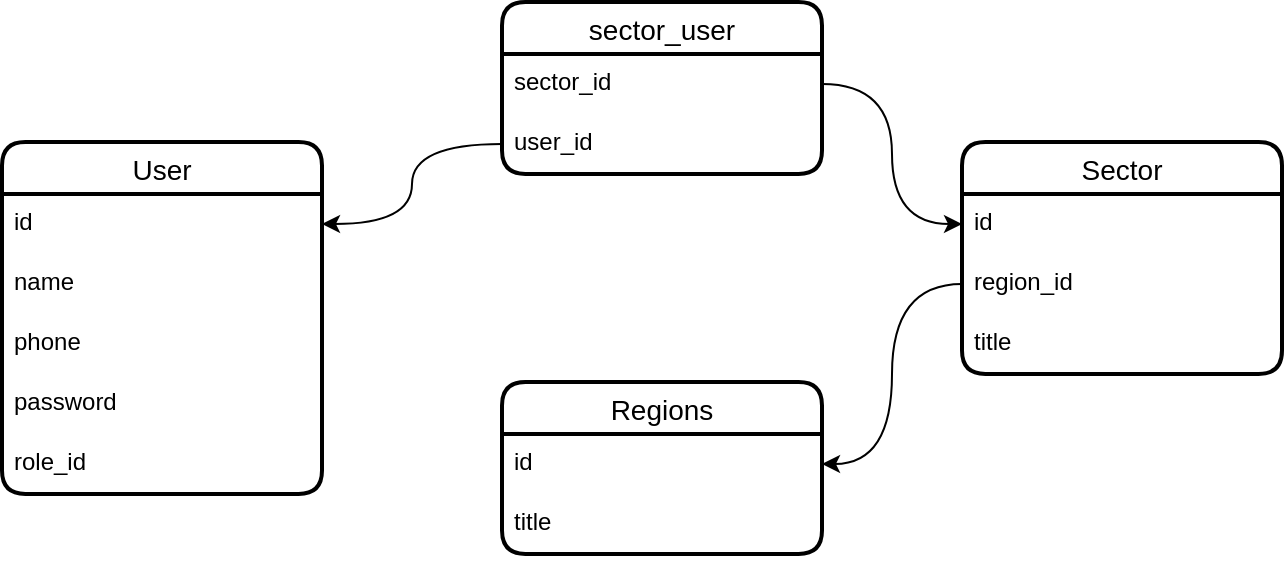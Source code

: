 <mxfile version="22.0.2" type="github">
  <diagram name="Страница — 1" id="b3oKfzQSsq8FAjGXkda2">
    <mxGraphModel dx="2757" dy="-592" grid="1" gridSize="10" guides="1" tooltips="1" connect="1" arrows="1" fold="1" page="1" pageScale="1" pageWidth="827" pageHeight="1169" math="0" shadow="0">
      <root>
        <mxCell id="0" />
        <mxCell id="1" parent="0" />
        <mxCell id="FOV_UiA-wxWY1rswkujk-1" value="User" style="swimlane;fontStyle=0;childLayout=stackLayout;horizontal=1;startSize=26;horizontalStack=0;resizeParent=1;resizeParentMax=0;resizeLast=0;collapsible=1;marginBottom=0;align=center;fontSize=14;strokeWidth=2;rounded=1;shadow=0;glass=0;swimlaneLine=1;" vertex="1" parent="1">
          <mxGeometry x="-1420" y="1850" width="160" height="176" as="geometry" />
        </mxCell>
        <mxCell id="FOV_UiA-wxWY1rswkujk-2" value="id" style="text;strokeColor=none;fillColor=none;spacingLeft=4;spacingRight=4;overflow=hidden;rotatable=0;points=[[0,0.5],[1,0.5]];portConstraint=eastwest;fontSize=12;whiteSpace=wrap;html=1;" vertex="1" parent="FOV_UiA-wxWY1rswkujk-1">
          <mxGeometry y="26" width="160" height="30" as="geometry" />
        </mxCell>
        <mxCell id="FOV_UiA-wxWY1rswkujk-3" value="name" style="text;strokeColor=none;fillColor=none;spacingLeft=4;spacingRight=4;overflow=hidden;rotatable=0;points=[[0,0.5],[1,0.5]];portConstraint=eastwest;fontSize=12;whiteSpace=wrap;html=1;" vertex="1" parent="FOV_UiA-wxWY1rswkujk-1">
          <mxGeometry y="56" width="160" height="30" as="geometry" />
        </mxCell>
        <mxCell id="FOV_UiA-wxWY1rswkujk-5" value="phone" style="text;strokeColor=none;fillColor=none;spacingLeft=4;spacingRight=4;overflow=hidden;rotatable=0;points=[[0,0.5],[1,0.5]];portConstraint=eastwest;fontSize=12;whiteSpace=wrap;html=1;" vertex="1" parent="FOV_UiA-wxWY1rswkujk-1">
          <mxGeometry y="86" width="160" height="30" as="geometry" />
        </mxCell>
        <mxCell id="FOV_UiA-wxWY1rswkujk-6" value="password" style="text;strokeColor=none;fillColor=none;spacingLeft=4;spacingRight=4;overflow=hidden;rotatable=0;points=[[0,0.5],[1,0.5]];portConstraint=eastwest;fontSize=12;whiteSpace=wrap;html=1;" vertex="1" parent="FOV_UiA-wxWY1rswkujk-1">
          <mxGeometry y="116" width="160" height="30" as="geometry" />
        </mxCell>
        <mxCell id="FOV_UiA-wxWY1rswkujk-7" value="role_id" style="text;strokeColor=none;fillColor=none;spacingLeft=4;spacingRight=4;overflow=hidden;rotatable=0;points=[[0,0.5],[1,0.5]];portConstraint=eastwest;fontSize=12;whiteSpace=wrap;html=1;" vertex="1" parent="FOV_UiA-wxWY1rswkujk-1">
          <mxGeometry y="146" width="160" height="30" as="geometry" />
        </mxCell>
        <mxCell id="FOV_UiA-wxWY1rswkujk-8" value="Regions" style="swimlane;fontStyle=0;childLayout=stackLayout;horizontal=1;startSize=26;horizontalStack=0;resizeParent=1;resizeParentMax=0;resizeLast=0;collapsible=1;marginBottom=0;align=center;fontSize=14;strokeWidth=2;rounded=1;shadow=0;glass=0;swimlaneLine=1;" vertex="1" parent="1">
          <mxGeometry x="-1170" y="1970" width="160" height="86" as="geometry" />
        </mxCell>
        <mxCell id="FOV_UiA-wxWY1rswkujk-9" value="id" style="text;strokeColor=none;fillColor=none;spacingLeft=4;spacingRight=4;overflow=hidden;rotatable=0;points=[[0,0.5],[1,0.5]];portConstraint=eastwest;fontSize=12;whiteSpace=wrap;html=1;" vertex="1" parent="FOV_UiA-wxWY1rswkujk-8">
          <mxGeometry y="26" width="160" height="30" as="geometry" />
        </mxCell>
        <mxCell id="FOV_UiA-wxWY1rswkujk-10" value="title" style="text;strokeColor=none;fillColor=none;spacingLeft=4;spacingRight=4;overflow=hidden;rotatable=0;points=[[0,0.5],[1,0.5]];portConstraint=eastwest;fontSize=12;whiteSpace=wrap;html=1;" vertex="1" parent="FOV_UiA-wxWY1rswkujk-8">
          <mxGeometry y="56" width="160" height="30" as="geometry" />
        </mxCell>
        <mxCell id="FOV_UiA-wxWY1rswkujk-15" value="Sector" style="swimlane;fontStyle=0;childLayout=stackLayout;horizontal=1;startSize=26;horizontalStack=0;resizeParent=1;resizeParentMax=0;resizeLast=0;collapsible=1;marginBottom=0;align=center;fontSize=14;strokeWidth=2;rounded=1;shadow=0;glass=0;swimlaneLine=1;" vertex="1" parent="1">
          <mxGeometry x="-940" y="1850" width="160" height="116" as="geometry" />
        </mxCell>
        <mxCell id="FOV_UiA-wxWY1rswkujk-16" value="id" style="text;strokeColor=none;fillColor=none;spacingLeft=4;spacingRight=4;overflow=hidden;rotatable=0;points=[[0,0.5],[1,0.5]];portConstraint=eastwest;fontSize=12;whiteSpace=wrap;html=1;" vertex="1" parent="FOV_UiA-wxWY1rswkujk-15">
          <mxGeometry y="26" width="160" height="30" as="geometry" />
        </mxCell>
        <mxCell id="FOV_UiA-wxWY1rswkujk-17" value="region_id" style="text;strokeColor=none;fillColor=none;spacingLeft=4;spacingRight=4;overflow=hidden;rotatable=0;points=[[0,0.5],[1,0.5]];portConstraint=eastwest;fontSize=12;whiteSpace=wrap;html=1;" vertex="1" parent="FOV_UiA-wxWY1rswkujk-15">
          <mxGeometry y="56" width="160" height="30" as="geometry" />
        </mxCell>
        <mxCell id="FOV_UiA-wxWY1rswkujk-18" value="title" style="text;strokeColor=none;fillColor=none;spacingLeft=4;spacingRight=4;overflow=hidden;rotatable=0;points=[[0,0.5],[1,0.5]];portConstraint=eastwest;fontSize=12;whiteSpace=wrap;html=1;" vertex="1" parent="FOV_UiA-wxWY1rswkujk-15">
          <mxGeometry y="86" width="160" height="30" as="geometry" />
        </mxCell>
        <mxCell id="FOV_UiA-wxWY1rswkujk-22" style="edgeStyle=orthogonalEdgeStyle;rounded=0;orthogonalLoop=1;jettySize=auto;html=1;entryX=1;entryY=0.5;entryDx=0;entryDy=0;curved=1;" edge="1" parent="1" source="FOV_UiA-wxWY1rswkujk-17" target="FOV_UiA-wxWY1rswkujk-9">
          <mxGeometry relative="1" as="geometry" />
        </mxCell>
        <mxCell id="FOV_UiA-wxWY1rswkujk-23" value="sector_user" style="swimlane;fontStyle=0;childLayout=stackLayout;horizontal=1;startSize=26;horizontalStack=0;resizeParent=1;resizeParentMax=0;resizeLast=0;collapsible=1;marginBottom=0;align=center;fontSize=14;strokeWidth=2;rounded=1;shadow=0;glass=0;swimlaneLine=1;" vertex="1" parent="1">
          <mxGeometry x="-1170" y="1780" width="160" height="86" as="geometry" />
        </mxCell>
        <mxCell id="FOV_UiA-wxWY1rswkujk-24" value="sector_id" style="text;strokeColor=none;fillColor=none;spacingLeft=4;spacingRight=4;overflow=hidden;rotatable=0;points=[[0,0.5],[1,0.5]];portConstraint=eastwest;fontSize=12;whiteSpace=wrap;html=1;" vertex="1" parent="FOV_UiA-wxWY1rswkujk-23">
          <mxGeometry y="26" width="160" height="30" as="geometry" />
        </mxCell>
        <mxCell id="FOV_UiA-wxWY1rswkujk-25" value="user_id" style="text;strokeColor=none;fillColor=none;spacingLeft=4;spacingRight=4;overflow=hidden;rotatable=0;points=[[0,0.5],[1,0.5]];portConstraint=eastwest;fontSize=12;whiteSpace=wrap;html=1;" vertex="1" parent="FOV_UiA-wxWY1rswkujk-23">
          <mxGeometry y="56" width="160" height="30" as="geometry" />
        </mxCell>
        <mxCell id="FOV_UiA-wxWY1rswkujk-26" style="edgeStyle=orthogonalEdgeStyle;rounded=0;orthogonalLoop=1;jettySize=auto;html=1;entryX=1;entryY=0.5;entryDx=0;entryDy=0;curved=1;" edge="1" parent="1" source="FOV_UiA-wxWY1rswkujk-25" target="FOV_UiA-wxWY1rswkujk-2">
          <mxGeometry relative="1" as="geometry" />
        </mxCell>
        <mxCell id="FOV_UiA-wxWY1rswkujk-27" style="edgeStyle=orthogonalEdgeStyle;rounded=0;orthogonalLoop=1;jettySize=auto;html=1;entryX=0;entryY=0.5;entryDx=0;entryDy=0;curved=1;" edge="1" parent="1" source="FOV_UiA-wxWY1rswkujk-24" target="FOV_UiA-wxWY1rswkujk-16">
          <mxGeometry relative="1" as="geometry" />
        </mxCell>
      </root>
    </mxGraphModel>
  </diagram>
</mxfile>
